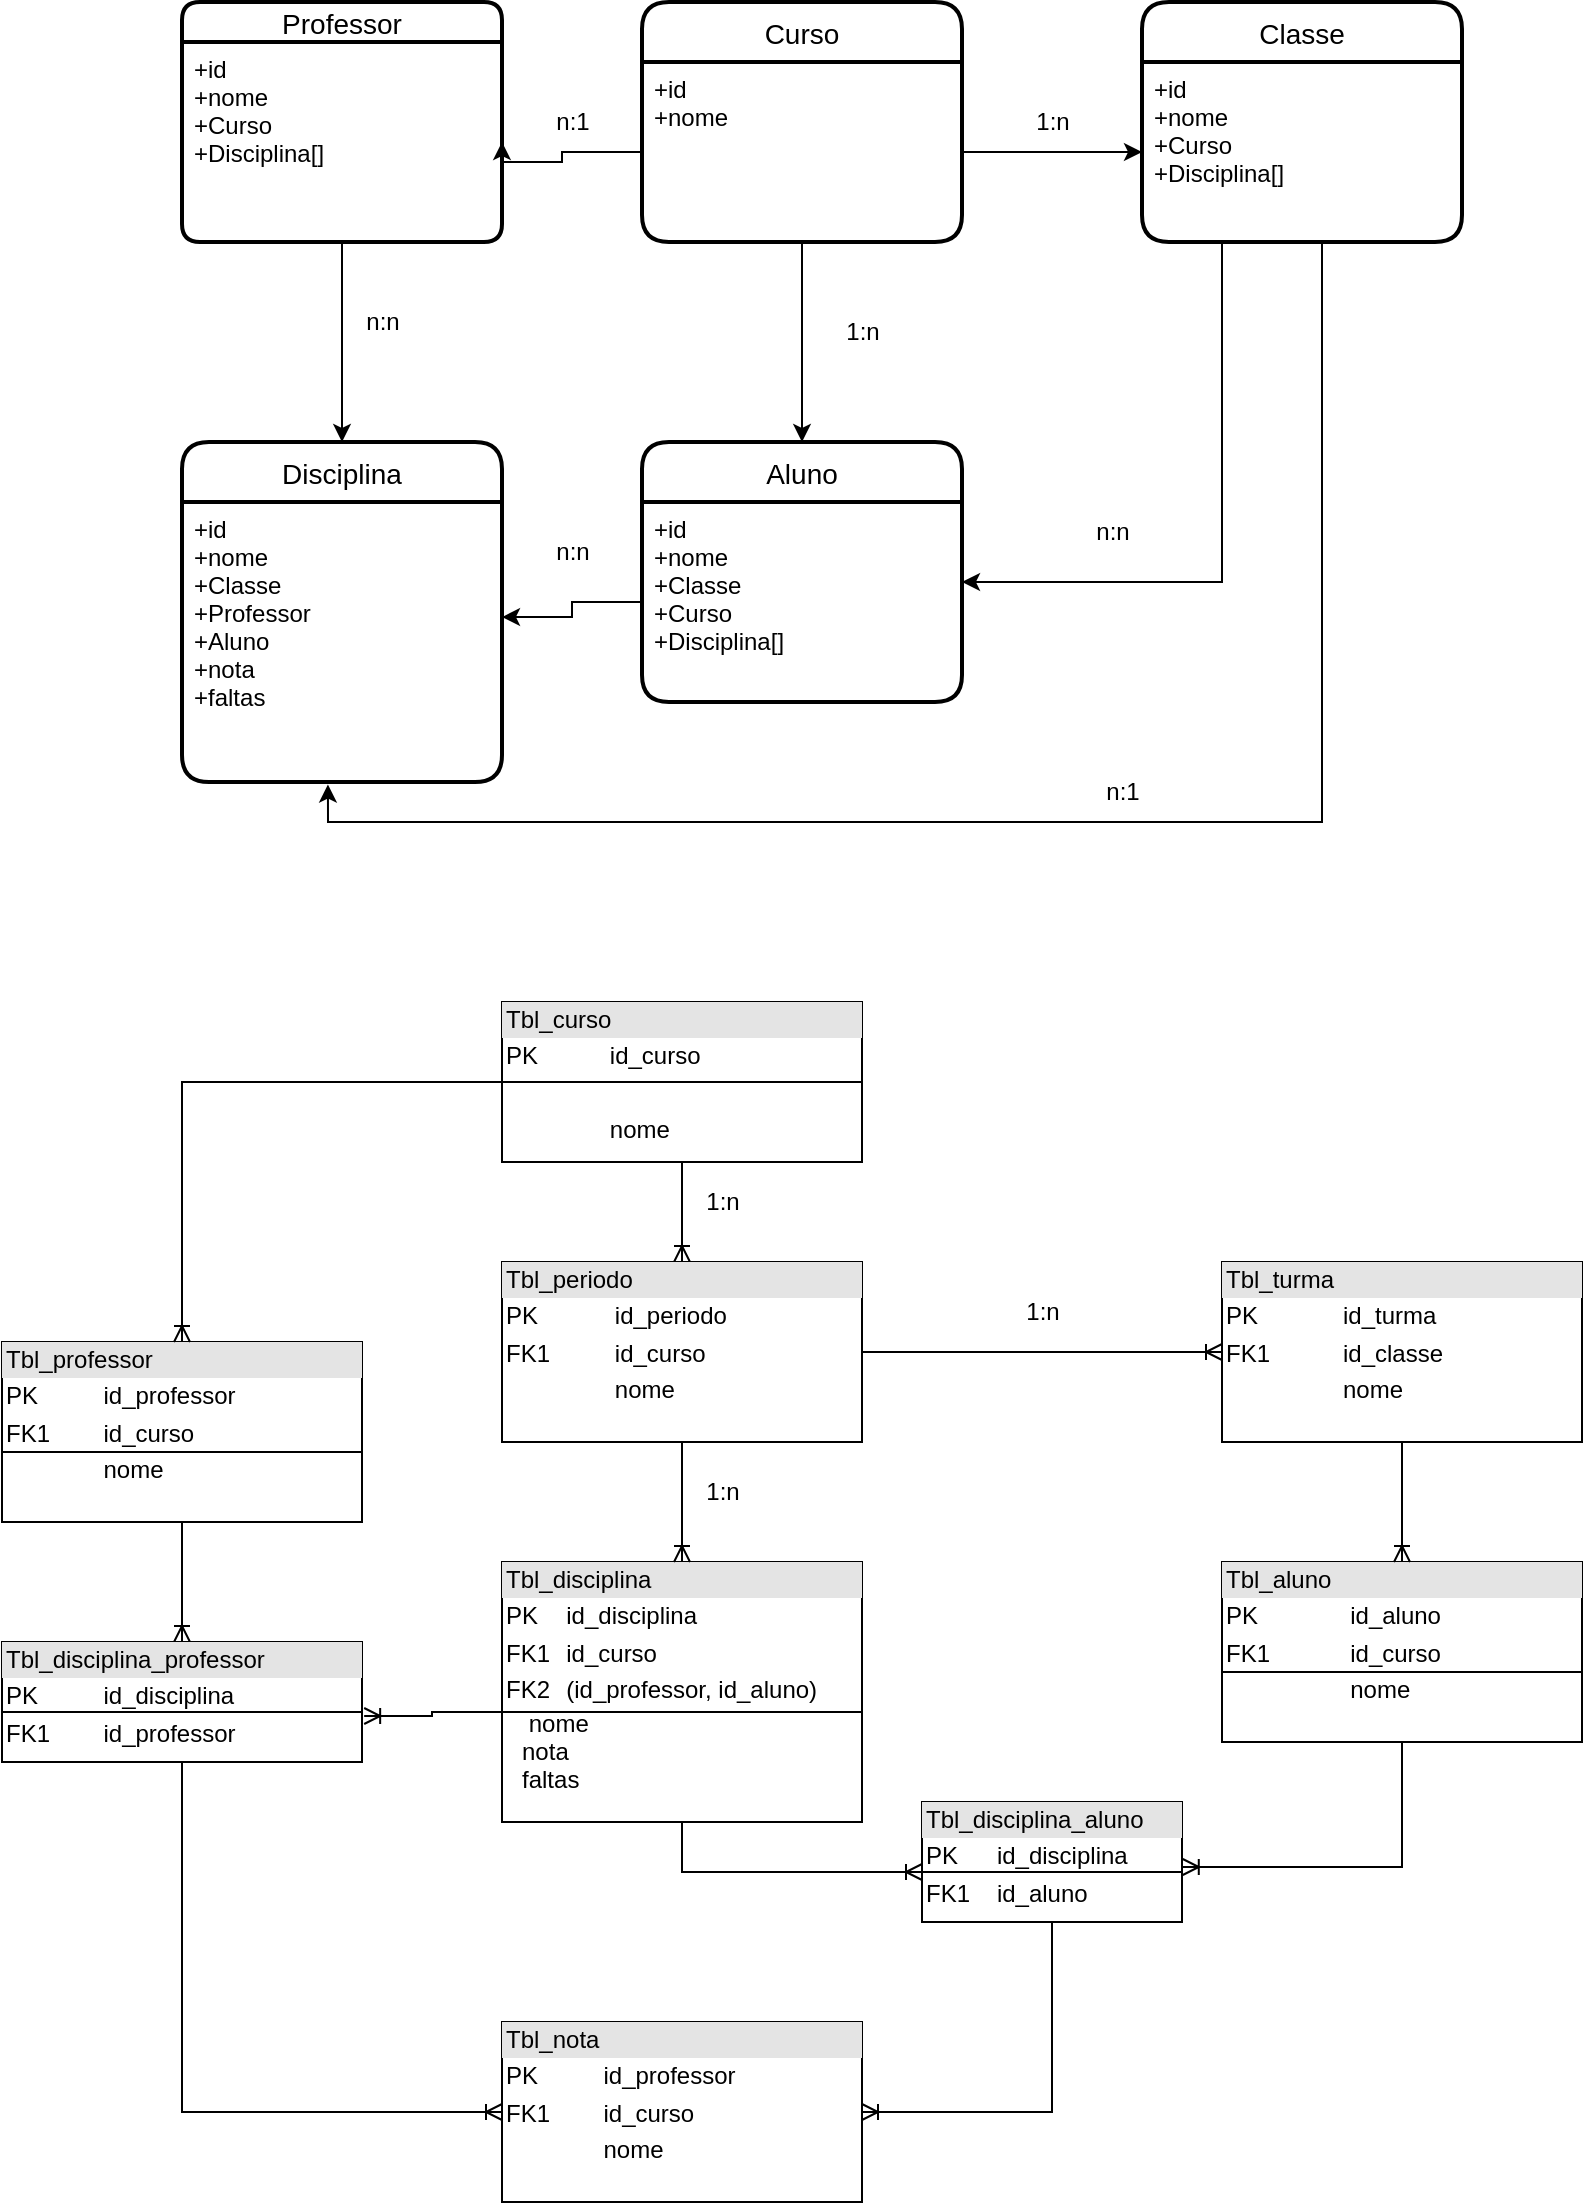 <mxfile version="20.8.23" type="github">
  <diagram id="R2lEEEUBdFMjLlhIrx00" name="Page-1">
    <mxGraphModel dx="728" dy="370" grid="1" gridSize="10" guides="1" tooltips="1" connect="1" arrows="1" fold="1" page="1" pageScale="1" pageWidth="850" pageHeight="1100" math="0" shadow="0" extFonts="Permanent Marker^https://fonts.googleapis.com/css?family=Permanent+Marker">
      <root>
        <mxCell id="0" />
        <mxCell id="1" parent="0" />
        <mxCell id="wyVhDPVMq1cf9gof0Q1h-4" value="Professor" style="swimlane;childLayout=stackLayout;horizontal=1;startSize=20;horizontalStack=0;rounded=1;fontSize=14;fontStyle=0;strokeWidth=2;resizeParent=0;resizeLast=1;shadow=0;dashed=0;align=center;" parent="1" vertex="1">
          <mxGeometry x="150" y="120" width="160" height="120" as="geometry" />
        </mxCell>
        <mxCell id="wyVhDPVMq1cf9gof0Q1h-5" value="+id&#xa;+nome&#xa;+Curso&#xa;+Disciplina[]" style="align=left;strokeColor=none;fillColor=none;spacingLeft=4;fontSize=12;verticalAlign=top;resizable=0;rotatable=0;part=1;" parent="wyVhDPVMq1cf9gof0Q1h-4" vertex="1">
          <mxGeometry y="20" width="160" height="100" as="geometry" />
        </mxCell>
        <mxCell id="wyVhDPVMq1cf9gof0Q1h-6" value="Classe" style="swimlane;childLayout=stackLayout;horizontal=1;startSize=30;horizontalStack=0;rounded=1;fontSize=14;fontStyle=0;strokeWidth=2;resizeParent=0;resizeLast=1;shadow=0;dashed=0;align=center;" parent="1" vertex="1">
          <mxGeometry x="630" y="120" width="160" height="120" as="geometry" />
        </mxCell>
        <mxCell id="wyVhDPVMq1cf9gof0Q1h-7" value="+id&#xa;+nome&#xa;+Curso&#xa;+Disciplina[]" style="align=left;strokeColor=none;fillColor=none;spacingLeft=4;fontSize=12;verticalAlign=top;resizable=0;rotatable=0;part=1;" parent="wyVhDPVMq1cf9gof0Q1h-6" vertex="1">
          <mxGeometry y="30" width="160" height="90" as="geometry" />
        </mxCell>
        <mxCell id="wyVhDPVMq1cf9gof0Q1h-8" value="Disciplina" style="swimlane;childLayout=stackLayout;horizontal=1;startSize=30;horizontalStack=0;rounded=1;fontSize=14;fontStyle=0;strokeWidth=2;resizeParent=0;resizeLast=1;shadow=0;dashed=0;align=center;" parent="1" vertex="1">
          <mxGeometry x="150" y="340" width="160" height="170" as="geometry" />
        </mxCell>
        <mxCell id="wyVhDPVMq1cf9gof0Q1h-31" value="+id&#xa;+nome&#xa;+Classe&#xa;+Professor&#xa;+Aluno&#xa;+nota&#xa;+faltas" style="align=left;strokeColor=none;fillColor=none;spacingLeft=4;fontSize=12;verticalAlign=top;resizable=0;rotatable=0;part=1;" parent="wyVhDPVMq1cf9gof0Q1h-8" vertex="1">
          <mxGeometry y="30" width="160" height="140" as="geometry" />
        </mxCell>
        <mxCell id="wyVhDPVMq1cf9gof0Q1h-10" value="Aluno" style="swimlane;childLayout=stackLayout;horizontal=1;startSize=30;horizontalStack=0;rounded=1;fontSize=14;fontStyle=0;strokeWidth=2;resizeParent=0;resizeLast=1;shadow=0;dashed=0;align=center;" parent="1" vertex="1">
          <mxGeometry x="380" y="340" width="160" height="130" as="geometry" />
        </mxCell>
        <mxCell id="wyVhDPVMq1cf9gof0Q1h-11" value="+id&#xa;+nome&#xa;+Classe&#xa;+Curso&#xa;+Disciplina[]" style="align=left;strokeColor=none;fillColor=none;spacingLeft=4;fontSize=12;verticalAlign=top;resizable=0;rotatable=0;part=1;" parent="wyVhDPVMq1cf9gof0Q1h-10" vertex="1">
          <mxGeometry y="30" width="160" height="100" as="geometry" />
        </mxCell>
        <mxCell id="wyVhDPVMq1cf9gof0Q1h-15" value="Curso" style="swimlane;childLayout=stackLayout;horizontal=1;startSize=30;horizontalStack=0;rounded=1;fontSize=14;fontStyle=0;strokeWidth=2;resizeParent=0;resizeLast=1;shadow=0;dashed=0;align=center;" parent="1" vertex="1">
          <mxGeometry x="380" y="120" width="160" height="120" as="geometry" />
        </mxCell>
        <mxCell id="wyVhDPVMq1cf9gof0Q1h-16" value="+id&#xa;+nome" style="align=left;strokeColor=none;fillColor=none;spacingLeft=4;fontSize=12;verticalAlign=top;resizable=0;rotatable=0;part=1;" parent="wyVhDPVMq1cf9gof0Q1h-15" vertex="1">
          <mxGeometry y="30" width="160" height="90" as="geometry" />
        </mxCell>
        <mxCell id="wyVhDPVMq1cf9gof0Q1h-30" style="edgeStyle=orthogonalEdgeStyle;rounded=0;orthogonalLoop=1;jettySize=auto;html=1;" parent="1" source="wyVhDPVMq1cf9gof0Q1h-5" target="wyVhDPVMq1cf9gof0Q1h-8" edge="1">
          <mxGeometry relative="1" as="geometry" />
        </mxCell>
        <mxCell id="wyVhDPVMq1cf9gof0Q1h-34" style="edgeStyle=orthogonalEdgeStyle;rounded=0;orthogonalLoop=1;jettySize=auto;html=1;entryX=1;entryY=0.411;entryDx=0;entryDy=0;entryPerimeter=0;" parent="1" source="wyVhDPVMq1cf9gof0Q1h-11" target="wyVhDPVMq1cf9gof0Q1h-31" edge="1">
          <mxGeometry relative="1" as="geometry" />
        </mxCell>
        <mxCell id="g5BdCVix2He69lDZfCda-3" style="edgeStyle=orthogonalEdgeStyle;rounded=0;orthogonalLoop=1;jettySize=auto;html=1;entryX=0.456;entryY=1.009;entryDx=0;entryDy=0;entryPerimeter=0;" edge="1" parent="1" source="wyVhDPVMq1cf9gof0Q1h-7" target="wyVhDPVMq1cf9gof0Q1h-31">
          <mxGeometry relative="1" as="geometry">
            <Array as="points">
              <mxPoint x="720" y="530" />
              <mxPoint x="223" y="530" />
            </Array>
          </mxGeometry>
        </mxCell>
        <mxCell id="g5BdCVix2He69lDZfCda-6" style="edgeStyle=orthogonalEdgeStyle;rounded=0;orthogonalLoop=1;jettySize=auto;html=1;entryX=0;entryY=0.5;entryDx=0;entryDy=0;" edge="1" parent="1" source="wyVhDPVMq1cf9gof0Q1h-16" target="wyVhDPVMq1cf9gof0Q1h-7">
          <mxGeometry relative="1" as="geometry">
            <Array as="points">
              <mxPoint x="560" y="195" />
              <mxPoint x="560" y="195" />
            </Array>
          </mxGeometry>
        </mxCell>
        <mxCell id="g5BdCVix2He69lDZfCda-7" style="edgeStyle=orthogonalEdgeStyle;rounded=0;orthogonalLoop=1;jettySize=auto;html=1;entryX=1;entryY=0.5;entryDx=0;entryDy=0;" edge="1" parent="1" source="wyVhDPVMq1cf9gof0Q1h-16" target="wyVhDPVMq1cf9gof0Q1h-5">
          <mxGeometry relative="1" as="geometry">
            <Array as="points">
              <mxPoint x="340" y="195" />
              <mxPoint x="340" y="200" />
              <mxPoint x="310" y="200" />
            </Array>
          </mxGeometry>
        </mxCell>
        <mxCell id="g5BdCVix2He69lDZfCda-8" style="edgeStyle=orthogonalEdgeStyle;rounded=0;orthogonalLoop=1;jettySize=auto;html=1;" edge="1" parent="1" source="wyVhDPVMq1cf9gof0Q1h-16" target="wyVhDPVMq1cf9gof0Q1h-10">
          <mxGeometry relative="1" as="geometry" />
        </mxCell>
        <mxCell id="g5BdCVix2He69lDZfCda-9" style="edgeStyle=orthogonalEdgeStyle;rounded=0;orthogonalLoop=1;jettySize=auto;html=1;exitX=0.25;exitY=1;exitDx=0;exitDy=0;" edge="1" parent="1" source="wyVhDPVMq1cf9gof0Q1h-7" target="wyVhDPVMq1cf9gof0Q1h-11">
          <mxGeometry relative="1" as="geometry">
            <Array as="points">
              <mxPoint x="670" y="410" />
            </Array>
          </mxGeometry>
        </mxCell>
        <mxCell id="g5BdCVix2He69lDZfCda-11" value="1:n" style="text;html=1;align=center;verticalAlign=middle;resizable=0;points=[];autosize=1;strokeColor=none;fillColor=none;" vertex="1" parent="1">
          <mxGeometry x="565" y="165" width="40" height="30" as="geometry" />
        </mxCell>
        <mxCell id="g5BdCVix2He69lDZfCda-12" value="n:1" style="text;html=1;align=center;verticalAlign=middle;resizable=0;points=[];autosize=1;strokeColor=none;fillColor=none;" vertex="1" parent="1">
          <mxGeometry x="325" y="165" width="40" height="30" as="geometry" />
        </mxCell>
        <mxCell id="g5BdCVix2He69lDZfCda-13" value="n:n" style="text;html=1;align=center;verticalAlign=middle;resizable=0;points=[];autosize=1;strokeColor=none;fillColor=none;" vertex="1" parent="1">
          <mxGeometry x="230" y="265" width="40" height="30" as="geometry" />
        </mxCell>
        <mxCell id="g5BdCVix2He69lDZfCda-14" value="1:n" style="text;html=1;align=center;verticalAlign=middle;resizable=0;points=[];autosize=1;strokeColor=none;fillColor=none;" vertex="1" parent="1">
          <mxGeometry x="470" y="270" width="40" height="30" as="geometry" />
        </mxCell>
        <mxCell id="g5BdCVix2He69lDZfCda-15" value="n:1" style="text;html=1;align=center;verticalAlign=middle;resizable=0;points=[];autosize=1;strokeColor=none;fillColor=none;" vertex="1" parent="1">
          <mxGeometry x="600" y="500" width="40" height="30" as="geometry" />
        </mxCell>
        <mxCell id="g5BdCVix2He69lDZfCda-16" value="n:n" style="text;html=1;align=center;verticalAlign=middle;resizable=0;points=[];autosize=1;strokeColor=none;fillColor=none;" vertex="1" parent="1">
          <mxGeometry x="325" y="380" width="40" height="30" as="geometry" />
        </mxCell>
        <mxCell id="g5BdCVix2He69lDZfCda-17" value="n:n" style="text;html=1;align=center;verticalAlign=middle;resizable=0;points=[];autosize=1;strokeColor=none;fillColor=none;" vertex="1" parent="1">
          <mxGeometry x="595" y="370" width="40" height="30" as="geometry" />
        </mxCell>
        <mxCell id="g5BdCVix2He69lDZfCda-53" style="edgeStyle=orthogonalEdgeStyle;rounded=0;orthogonalLoop=1;jettySize=auto;html=1;exitX=0.5;exitY=1;exitDx=0;exitDy=0;entryX=0.5;entryY=0;entryDx=0;entryDy=0;endArrow=ERoneToMany;endFill=0;" edge="1" parent="1" source="g5BdCVix2He69lDZfCda-20" target="g5BdCVix2He69lDZfCda-51">
          <mxGeometry relative="1" as="geometry" />
        </mxCell>
        <mxCell id="g5BdCVix2He69lDZfCda-20" value="&lt;div style=&quot;box-sizing:border-box;width:100%;background:#e4e4e4;padding:2px;&quot;&gt;Tbl_professor&lt;/div&gt;&lt;table style=&quot;width:100%;font-size:1em;&quot; cellpadding=&quot;2&quot; cellspacing=&quot;0&quot;&gt;&lt;tbody&gt;&lt;tr&gt;&lt;td&gt;PK&lt;/td&gt;&lt;td&gt;id_professor&lt;/td&gt;&lt;/tr&gt;&lt;tr&gt;&lt;td&gt;FK1&lt;/td&gt;&lt;td&gt;id_curso&lt;/td&gt;&lt;/tr&gt;&lt;tr&gt;&lt;td&gt;&lt;/td&gt;&lt;td&gt;nome&lt;/td&gt;&lt;/tr&gt;&lt;/tbody&gt;&lt;/table&gt;" style="verticalAlign=top;align=left;overflow=fill;html=1;" vertex="1" parent="1">
          <mxGeometry x="60" y="790" width="180" height="90" as="geometry" />
        </mxCell>
        <mxCell id="g5BdCVix2He69lDZfCda-62" style="edgeStyle=orthogonalEdgeStyle;rounded=0;orthogonalLoop=1;jettySize=auto;html=1;endArrow=ERoneToMany;endFill=0;" edge="1" parent="1" source="g5BdCVix2He69lDZfCda-21" target="g5BdCVix2He69lDZfCda-56">
          <mxGeometry relative="1" as="geometry" />
        </mxCell>
        <mxCell id="g5BdCVix2He69lDZfCda-21" value="&lt;div style=&quot;box-sizing:border-box;width:100%;background:#e4e4e4;padding:2px;&quot;&gt;Tbl_disciplina&lt;/div&gt;&lt;table style=&quot;width:100%;font-size:1em;&quot; cellpadding=&quot;2&quot; cellspacing=&quot;0&quot;&gt;&lt;tbody&gt;&lt;tr&gt;&lt;td&gt;PK&lt;/td&gt;&lt;td&gt;id_disciplina&lt;/td&gt;&lt;/tr&gt;&lt;tr&gt;&lt;td&gt;FK1&lt;/td&gt;&lt;td&gt;id_curso&lt;/td&gt;&lt;/tr&gt;&lt;tr&gt;&lt;td&gt;FK2&lt;/td&gt;&lt;td&gt;(id_professor, id_aluno)&lt;br&gt;&lt;/td&gt;&lt;/tr&gt;&lt;/tbody&gt;&lt;/table&gt;&amp;nbsp;&lt;span style=&quot;white-space: pre;&quot;&gt;	&lt;/span&gt;&amp;nbsp;&amp;nbsp;nome&lt;br&gt;&lt;span style=&quot;white-space: pre;&quot;&gt;	&lt;/span&gt;&amp;nbsp; nota&lt;br&gt;&lt;span style=&quot;white-space: pre;&quot;&gt;	&lt;/span&gt;&amp;nbsp; faltas&lt;br&gt;&lt;span style=&quot;white-space: pre;&quot;&gt;	&lt;/span&gt;&amp;nbsp;&amp;nbsp;" style="verticalAlign=top;align=left;overflow=fill;html=1;" vertex="1" parent="1">
          <mxGeometry x="310" y="900" width="180" height="130" as="geometry" />
        </mxCell>
        <mxCell id="g5BdCVix2He69lDZfCda-66" style="edgeStyle=orthogonalEdgeStyle;rounded=0;orthogonalLoop=1;jettySize=auto;html=1;entryX=1.003;entryY=0.25;entryDx=0;entryDy=0;entryPerimeter=0;endArrow=ERoneToMany;endFill=0;" edge="1" parent="1" source="g5BdCVix2He69lDZfCda-24" target="g5BdCVix2He69lDZfCda-56">
          <mxGeometry relative="1" as="geometry" />
        </mxCell>
        <mxCell id="g5BdCVix2He69lDZfCda-24" value="&lt;div style=&quot;box-sizing:border-box;width:100%;background:#e4e4e4;padding:2px;&quot;&gt;Tbl_aluno&lt;/div&gt;&lt;table style=&quot;width:100%;font-size:1em;&quot; cellpadding=&quot;2&quot; cellspacing=&quot;0&quot;&gt;&lt;tbody&gt;&lt;tr&gt;&lt;td&gt;PK&lt;/td&gt;&lt;td&gt;id_aluno&lt;/td&gt;&lt;/tr&gt;&lt;tr&gt;&lt;td&gt;FK1&lt;/td&gt;&lt;td&gt;id_curso&lt;/td&gt;&lt;/tr&gt;&lt;tr&gt;&lt;td&gt;&lt;/td&gt;&lt;td&gt;nome&lt;/td&gt;&lt;/tr&gt;&lt;/tbody&gt;&lt;/table&gt;" style="verticalAlign=top;align=left;overflow=fill;html=1;" vertex="1" parent="1">
          <mxGeometry x="670" y="900" width="180" height="90" as="geometry" />
        </mxCell>
        <mxCell id="g5BdCVix2He69lDZfCda-25" value="" style="line;strokeWidth=1;fillColor=none;align=left;verticalAlign=middle;spacingTop=-1;spacingLeft=3;spacingRight=3;rotatable=0;labelPosition=right;points=[];portConstraint=eastwest;strokeColor=inherit;" vertex="1" parent="1">
          <mxGeometry x="670" y="950" width="180" height="10" as="geometry" />
        </mxCell>
        <mxCell id="g5BdCVix2He69lDZfCda-54" style="edgeStyle=orthogonalEdgeStyle;rounded=0;orthogonalLoop=1;jettySize=auto;html=1;entryX=1.006;entryY=0.7;entryDx=0;entryDy=0;entryPerimeter=0;endArrow=ERoneToMany;endFill=0;" edge="1" parent="1" source="g5BdCVix2He69lDZfCda-30" target="g5BdCVix2He69lDZfCda-52">
          <mxGeometry relative="1" as="geometry" />
        </mxCell>
        <mxCell id="g5BdCVix2He69lDZfCda-30" value="" style="line;strokeWidth=1;fillColor=none;align=left;verticalAlign=middle;spacingTop=-1;spacingLeft=3;spacingRight=3;rotatable=0;labelPosition=right;points=[];portConstraint=eastwest;strokeColor=inherit;" vertex="1" parent="1">
          <mxGeometry x="310" y="970" width="180" height="10" as="geometry" />
        </mxCell>
        <mxCell id="g5BdCVix2He69lDZfCda-32" value="" style="line;strokeWidth=1;fillColor=none;align=left;verticalAlign=middle;spacingTop=-1;spacingLeft=3;spacingRight=3;rotatable=0;labelPosition=right;points=[];portConstraint=eastwest;strokeColor=inherit;" vertex="1" parent="1">
          <mxGeometry x="60" y="840" width="180" height="10" as="geometry" />
        </mxCell>
        <mxCell id="g5BdCVix2He69lDZfCda-38" style="edgeStyle=orthogonalEdgeStyle;rounded=0;orthogonalLoop=1;jettySize=auto;html=1;entryX=0.5;entryY=0;entryDx=0;entryDy=0;endArrow=ERoneToMany;endFill=0;" edge="1" parent="1" source="g5BdCVix2He69lDZfCda-33" target="g5BdCVix2He69lDZfCda-36">
          <mxGeometry relative="1" as="geometry" />
        </mxCell>
        <mxCell id="g5BdCVix2He69lDZfCda-68" style="edgeStyle=orthogonalEdgeStyle;rounded=0;orthogonalLoop=1;jettySize=auto;html=1;entryX=0.5;entryY=0;entryDx=0;entryDy=0;endArrow=ERoneToMany;endFill=0;" edge="1" parent="1" source="g5BdCVix2He69lDZfCda-33" target="g5BdCVix2He69lDZfCda-20">
          <mxGeometry relative="1" as="geometry" />
        </mxCell>
        <mxCell id="g5BdCVix2He69lDZfCda-33" value="&lt;div style=&quot;box-sizing:border-box;width:100%;background:#e4e4e4;padding:2px;&quot;&gt;Tbl_curso&lt;/div&gt;&lt;table style=&quot;width:100%;font-size:1em;&quot; cellpadding=&quot;2&quot; cellspacing=&quot;0&quot;&gt;&lt;tbody&gt;&lt;tr&gt;&lt;td&gt;PK&lt;/td&gt;&lt;td&gt;id_curso&lt;/td&gt;&lt;/tr&gt;&lt;tr&gt;&lt;td&gt;&lt;br&gt;&lt;/td&gt;&lt;td&gt;&lt;br&gt;&lt;/td&gt;&lt;/tr&gt;&lt;tr&gt;&lt;td&gt;&lt;/td&gt;&lt;td&gt;nome&lt;/td&gt;&lt;/tr&gt;&lt;/tbody&gt;&lt;/table&gt;" style="verticalAlign=top;align=left;overflow=fill;html=1;" vertex="1" parent="1">
          <mxGeometry x="310" y="620" width="180" height="80" as="geometry" />
        </mxCell>
        <mxCell id="g5BdCVix2He69lDZfCda-35" value="" style="line;strokeWidth=1;fillColor=none;align=left;verticalAlign=middle;spacingTop=-1;spacingLeft=3;spacingRight=3;rotatable=0;labelPosition=right;points=[];portConstraint=eastwest;strokeColor=inherit;" vertex="1" parent="1">
          <mxGeometry x="310" y="655" width="180" height="10" as="geometry" />
        </mxCell>
        <mxCell id="g5BdCVix2He69lDZfCda-39" style="edgeStyle=orthogonalEdgeStyle;rounded=0;orthogonalLoop=1;jettySize=auto;html=1;entryX=0;entryY=0.5;entryDx=0;entryDy=0;endArrow=ERoneToMany;endFill=0;" edge="1" parent="1" source="g5BdCVix2He69lDZfCda-36" target="g5BdCVix2He69lDZfCda-37">
          <mxGeometry relative="1" as="geometry" />
        </mxCell>
        <mxCell id="g5BdCVix2He69lDZfCda-42" style="edgeStyle=orthogonalEdgeStyle;rounded=0;orthogonalLoop=1;jettySize=auto;html=1;entryX=0.5;entryY=0;entryDx=0;entryDy=0;endArrow=ERoneToMany;endFill=0;" edge="1" parent="1" source="g5BdCVix2He69lDZfCda-36" target="g5BdCVix2He69lDZfCda-21">
          <mxGeometry relative="1" as="geometry" />
        </mxCell>
        <mxCell id="g5BdCVix2He69lDZfCda-36" value="&lt;div style=&quot;box-sizing:border-box;width:100%;background:#e4e4e4;padding:2px;&quot;&gt;Tbl_periodo&lt;/div&gt;&lt;table style=&quot;width:100%;font-size:1em;&quot; cellpadding=&quot;2&quot; cellspacing=&quot;0&quot;&gt;&lt;tbody&gt;&lt;tr&gt;&lt;td&gt;PK&lt;/td&gt;&lt;td&gt;id_periodo&lt;/td&gt;&lt;/tr&gt;&lt;tr&gt;&lt;td&gt;FK1&lt;/td&gt;&lt;td&gt;id_curso&lt;/td&gt;&lt;/tr&gt;&lt;tr&gt;&lt;td&gt;&lt;/td&gt;&lt;td&gt;nome&lt;/td&gt;&lt;/tr&gt;&lt;/tbody&gt;&lt;/table&gt;" style="verticalAlign=top;align=left;overflow=fill;html=1;" vertex="1" parent="1">
          <mxGeometry x="310" y="750" width="180" height="90" as="geometry" />
        </mxCell>
        <mxCell id="g5BdCVix2He69lDZfCda-44" style="edgeStyle=orthogonalEdgeStyle;rounded=0;orthogonalLoop=1;jettySize=auto;html=1;entryX=0.5;entryY=0;entryDx=0;entryDy=0;endArrow=ERoneToMany;endFill=0;" edge="1" parent="1" source="g5BdCVix2He69lDZfCda-37" target="g5BdCVix2He69lDZfCda-24">
          <mxGeometry relative="1" as="geometry" />
        </mxCell>
        <mxCell id="g5BdCVix2He69lDZfCda-37" value="&lt;div style=&quot;box-sizing:border-box;width:100%;background:#e4e4e4;padding:2px;&quot;&gt;Tbl_turma&lt;/div&gt;&lt;table style=&quot;width:100%;font-size:1em;&quot; cellpadding=&quot;2&quot; cellspacing=&quot;0&quot;&gt;&lt;tbody&gt;&lt;tr&gt;&lt;td&gt;PK&lt;/td&gt;&lt;td&gt;id_turma&lt;/td&gt;&lt;/tr&gt;&lt;tr&gt;&lt;td&gt;FK1&lt;/td&gt;&lt;td&gt;id_classe&lt;/td&gt;&lt;/tr&gt;&lt;tr&gt;&lt;td&gt;&lt;/td&gt;&lt;td&gt;nome&lt;/td&gt;&lt;/tr&gt;&lt;/tbody&gt;&lt;/table&gt;" style="verticalAlign=top;align=left;overflow=fill;html=1;" vertex="1" parent="1">
          <mxGeometry x="670" y="750" width="180" height="90" as="geometry" />
        </mxCell>
        <mxCell id="g5BdCVix2He69lDZfCda-40" value="1:n" style="text;html=1;align=center;verticalAlign=middle;resizable=0;points=[];autosize=1;strokeColor=none;fillColor=none;" vertex="1" parent="1">
          <mxGeometry x="400" y="705" width="40" height="30" as="geometry" />
        </mxCell>
        <mxCell id="g5BdCVix2He69lDZfCda-41" value="1:n" style="text;html=1;align=center;verticalAlign=middle;resizable=0;points=[];autosize=1;strokeColor=none;fillColor=none;" vertex="1" parent="1">
          <mxGeometry x="560" y="760" width="40" height="30" as="geometry" />
        </mxCell>
        <mxCell id="g5BdCVix2He69lDZfCda-43" value="1:n" style="text;html=1;align=center;verticalAlign=middle;resizable=0;points=[];autosize=1;strokeColor=none;fillColor=none;" vertex="1" parent="1">
          <mxGeometry x="400" y="850" width="40" height="30" as="geometry" />
        </mxCell>
        <mxCell id="g5BdCVix2He69lDZfCda-73" style="edgeStyle=orthogonalEdgeStyle;rounded=0;orthogonalLoop=1;jettySize=auto;html=1;entryX=0;entryY=0.5;entryDx=0;entryDy=0;endArrow=ERoneToMany;endFill=0;" edge="1" parent="1" source="g5BdCVix2He69lDZfCda-51" target="g5BdCVix2He69lDZfCda-70">
          <mxGeometry relative="1" as="geometry">
            <Array as="points">
              <mxPoint x="150" y="1175" />
            </Array>
          </mxGeometry>
        </mxCell>
        <mxCell id="g5BdCVix2He69lDZfCda-51" value="&lt;div style=&quot;box-sizing:border-box;width:100%;background:#e4e4e4;padding:2px;&quot;&gt;Tbl_disciplina_professor&lt;/div&gt;&lt;table style=&quot;width:100%;font-size:1em;&quot; cellpadding=&quot;2&quot; cellspacing=&quot;0&quot;&gt;&lt;tbody&gt;&lt;tr&gt;&lt;td&gt;PK&lt;/td&gt;&lt;td&gt;id_disciplina&lt;/td&gt;&lt;/tr&gt;&lt;tr&gt;&lt;td&gt;FK1&lt;/td&gt;&lt;td&gt;id_professor&lt;/td&gt;&lt;/tr&gt;&lt;tr&gt;&lt;td&gt;&lt;/td&gt;&lt;td&gt;&lt;br&gt;&lt;/td&gt;&lt;/tr&gt;&lt;/tbody&gt;&lt;/table&gt;" style="verticalAlign=top;align=left;overflow=fill;html=1;" vertex="1" parent="1">
          <mxGeometry x="60" y="940" width="180" height="60" as="geometry" />
        </mxCell>
        <mxCell id="g5BdCVix2He69lDZfCda-52" value="" style="line;strokeWidth=1;fillColor=none;align=left;verticalAlign=middle;spacingTop=-1;spacingLeft=3;spacingRight=3;rotatable=0;labelPosition=right;points=[];portConstraint=eastwest;strokeColor=inherit;" vertex="1" parent="1">
          <mxGeometry x="60" y="970" width="180" height="10" as="geometry" />
        </mxCell>
        <mxCell id="g5BdCVix2He69lDZfCda-76" style="edgeStyle=orthogonalEdgeStyle;rounded=0;orthogonalLoop=1;jettySize=auto;html=1;entryX=1;entryY=0.5;entryDx=0;entryDy=0;endArrow=ERoneToMany;endFill=0;" edge="1" parent="1" source="g5BdCVix2He69lDZfCda-55" target="g5BdCVix2He69lDZfCda-70">
          <mxGeometry relative="1" as="geometry">
            <Array as="points">
              <mxPoint x="585" y="1175" />
            </Array>
          </mxGeometry>
        </mxCell>
        <mxCell id="g5BdCVix2He69lDZfCda-55" value="&lt;div style=&quot;box-sizing:border-box;width:100%;background:#e4e4e4;padding:2px;&quot;&gt;Tbl_disciplina_aluno&lt;/div&gt;&lt;table style=&quot;width:100%;font-size:1em;&quot; cellpadding=&quot;2&quot; cellspacing=&quot;0&quot;&gt;&lt;tbody&gt;&lt;tr&gt;&lt;td&gt;PK&lt;/td&gt;&lt;td&gt;id_disciplina&lt;/td&gt;&lt;/tr&gt;&lt;tr&gt;&lt;td&gt;FK1&lt;/td&gt;&lt;td&gt;id_aluno&lt;/td&gt;&lt;/tr&gt;&lt;tr&gt;&lt;td&gt;&lt;/td&gt;&lt;td&gt;&lt;br&gt;&lt;/td&gt;&lt;/tr&gt;&lt;/tbody&gt;&lt;/table&gt;" style="verticalAlign=top;align=left;overflow=fill;html=1;" vertex="1" parent="1">
          <mxGeometry x="520" y="1020" width="130" height="60" as="geometry" />
        </mxCell>
        <mxCell id="g5BdCVix2He69lDZfCda-56" value="" style="line;strokeWidth=1;fillColor=none;align=left;verticalAlign=middle;spacingTop=-1;spacingLeft=3;spacingRight=3;rotatable=0;labelPosition=right;points=[];portConstraint=eastwest;strokeColor=inherit;" vertex="1" parent="1">
          <mxGeometry x="520" y="1050" width="130" height="10" as="geometry" />
        </mxCell>
        <mxCell id="g5BdCVix2He69lDZfCda-70" value="&lt;div style=&quot;box-sizing:border-box;width:100%;background:#e4e4e4;padding:2px;&quot;&gt;Tbl_nota&lt;/div&gt;&lt;table style=&quot;width:100%;font-size:1em;&quot; cellpadding=&quot;2&quot; cellspacing=&quot;0&quot;&gt;&lt;tbody&gt;&lt;tr&gt;&lt;td&gt;PK&lt;/td&gt;&lt;td&gt;id_professor&lt;/td&gt;&lt;/tr&gt;&lt;tr&gt;&lt;td&gt;FK1&lt;/td&gt;&lt;td&gt;id_curso&lt;/td&gt;&lt;/tr&gt;&lt;tr&gt;&lt;td&gt;&lt;/td&gt;&lt;td&gt;nome&lt;/td&gt;&lt;/tr&gt;&lt;/tbody&gt;&lt;/table&gt;" style="verticalAlign=top;align=left;overflow=fill;html=1;" vertex="1" parent="1">
          <mxGeometry x="310" y="1130" width="180" height="90" as="geometry" />
        </mxCell>
      </root>
    </mxGraphModel>
  </diagram>
</mxfile>
